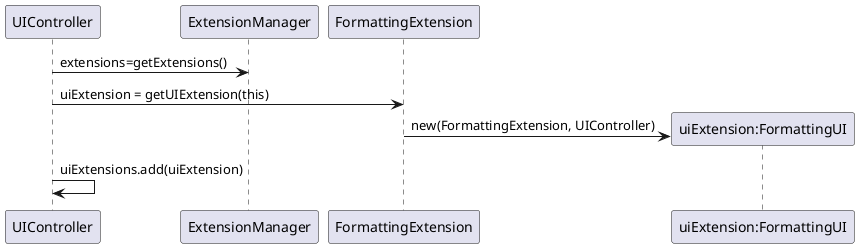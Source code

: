 @startuml doc-files/macros_04_01.2.png

participant "UIController" as uic
participant "ExtensionManager" as em
participant "FormattingExtension" as ext


    uic -> em : extensions=getExtensions()
    uic -> ext : uiExtension = getUIExtension(this)
    create "uiExtension:FormattingUI" as uiExt

        ext -> uiExt : new(FormattingExtension, UIController)

    uic -> uic : uiExtensions.add(uiExtension)


@enduml